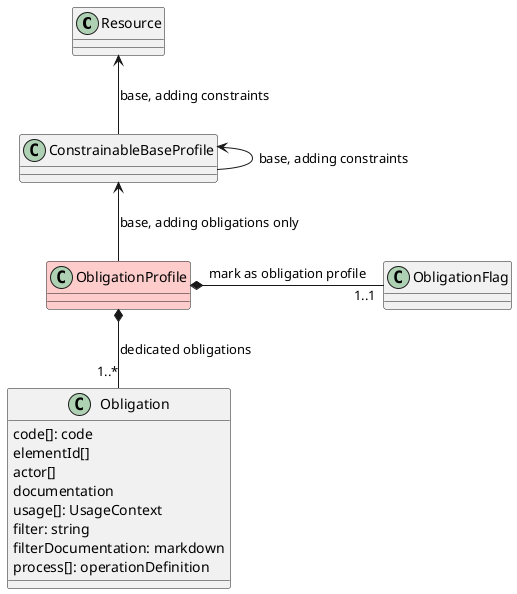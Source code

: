 @startuml

class Resource
class ConstrainableBaseProfile
class ObligationProfile #fcc
class Obligation {
    code[]: code 
    elementId[]
    actor[]
    documentation
    usage[]: UsageContext
    filter: string
    filterDocumentation: markdown
    process[]: operationDefinition
}

class ObligationFlag

Resource <-- ConstrainableBaseProfile : base, adding constraints
ConstrainableBaseProfile <-- ConstrainableBaseProfile : base, adding constraints
ConstrainableBaseProfile <-- ObligationProfile : base, adding obligations only
ObligationProfile *-right- "1..1" ObligationFlag : mark as obligation profile
ObligationProfile *-down- "1..*" Obligation: dedicated obligations

@enduml